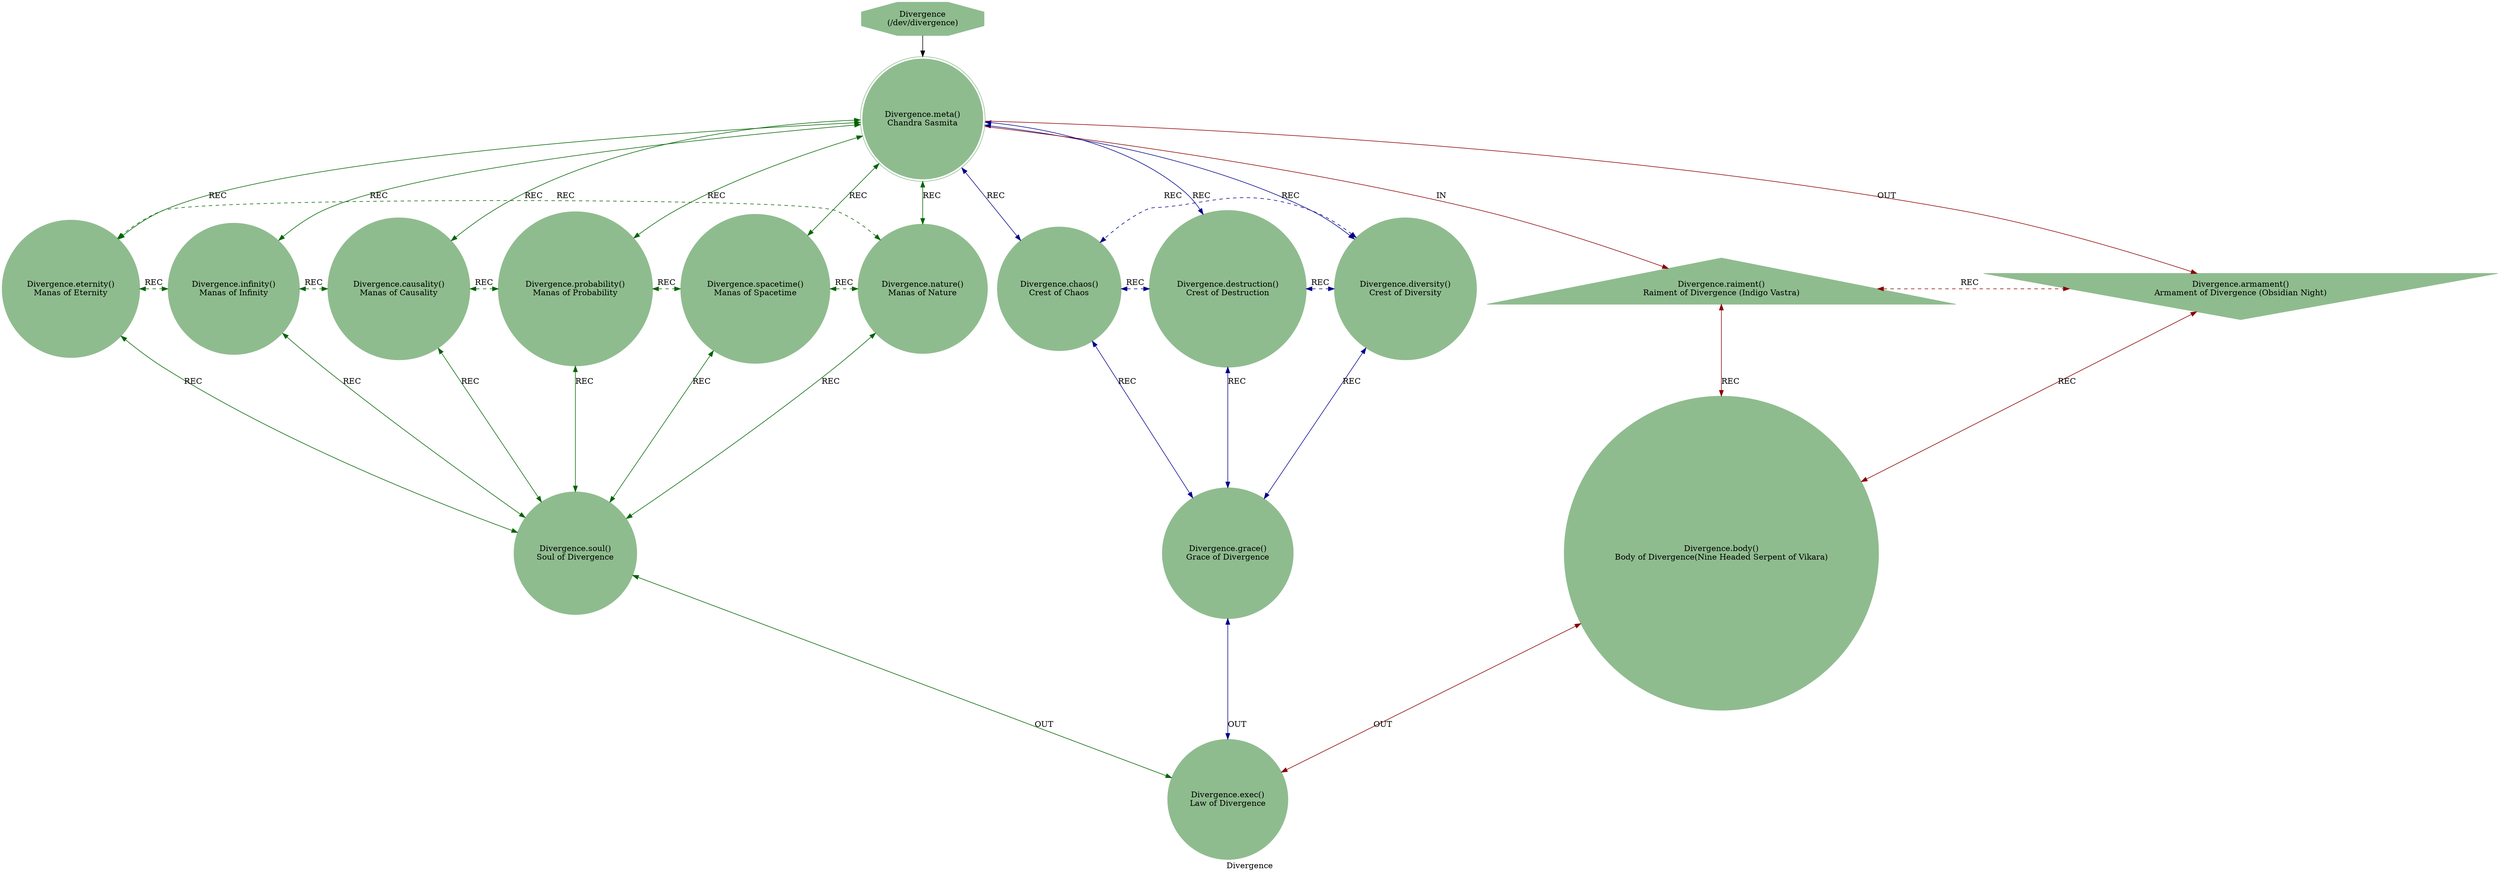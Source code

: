 strict digraph DivergenceEngine {
    label = "Divergence";
    style = filled;
    color = blue;
    comment = "";
    node [shape = polygon; sides = 8; style = filled; color = darkseagreen;];
    
    spark_7_mythos_t [label = "Divergence\n(/dev/divergence)";];
    
    // r0::meta();r1,r2,r4,r8,r7,r5;r3,r6,r;ra::receive(),rb::send(),rc::dispatch(),rd::commit(),re::serve(),rf::exec()
    spark_0_divergence_t [label = "Divergence.meta()\nChandra Sasmita";comment = "";shape = doublecircle;];
    spark_1_divergence_t [label = "Divergence.eternity()\nManas of Eternity";comment = "";shape = circle;];
    spark_2_divergence_t [label = "Divergence.infinity()\nManas of Infinity";comment = "";shape = circle;];
    spark_4_divergence_t [label = "Divergence.causality()\nManas of Causality";comment = "";shape = circle;];
    spark_8_divergence_t [label = "Divergence.probability()\nManas of Probability";comment = "";shape = circle;];
    spark_7_divergence_t [label = "Divergence.spacetime()\nManas of Spacetime";comment = "";shape = circle;];
    spark_5_divergence_t [label = "Divergence.nature()\nManas of Nature";comment = "";shape = circle;];
    spark_3_divergence_t [label = "Divergence.chaos()\nCrest of Chaos";comment = "";shape = circle;];
    spark_6_divergence_t [label = "Divergence.destruction()\nCrest of Destruction";comment = "";shape = circle;];
    spark_9_divergence_t [label = "Divergence.diversity()\nCrest of Diversity";comment = "";shape = circle;];
    spark_a_divergence_t [label = "Divergence.raiment()\nRaiment of Divergence (Indigo Vastra)";comment = "";shape = triangle;];
    spark_b_divergence_t [label = "Divergence.armament()\nArmament of Divergence (Obsidian Night)";comment = "";shape = invtriangle;];
    spark_c_divergence_t [label = "Divergence.body()\nBody of Divergence(Nine Headed Serpent of Vikara)";comment = "";shape = circle;];
    spark_d_divergence_t [label = "Divergence.soul()\nSoul of Divergence";comment = "";shape = circle;];
    spark_e_divergence_t [label = "Divergence.grace()\nGrace of Divergence";comment = "";shape = circle;];
    spark_f_divergence_t [label = "Divergence.exec()\nLaw of Divergence";comment = "";shape = circle;];
    
    // IN = Input
    // OUT = Output
    // REC = Recursion
    spark_7_mythos_t -> spark_0_divergence_t;
    spark_0_divergence_t -> spark_a_divergence_t [label = "IN"; color = darkred; comment = "";];
    spark_0_divergence_t -> spark_b_divergence_t [label = "OUT"; color = darkred; comment = "";];
    spark_0_divergence_t -> {spark_3_divergence_t spark_6_divergence_t spark_9_divergence_t} [label = "REC"; color = darkblue; comment = ""; dir = both;];
    spark_0_divergence_t -> {spark_1_divergence_t spark_2_divergence_t spark_4_divergence_t spark_8_divergence_t spark_7_divergence_t spark_5_divergence_t} [label = "REC"; color = darkgreen; comment = ""; dir = both;];
    
    {spark_a_divergence_t spark_b_divergence_t} -> spark_c_divergence_t [label = "REC"; color = darkred; comment = ""; dir = both;];
    {spark_1_divergence_t spark_2_divergence_t spark_4_divergence_t spark_8_divergence_t spark_7_divergence_t spark_5_divergence_t} -> spark_d_divergence_t [label = "REC"; color = darkgreen; comment = ""; dir = both;];
    {spark_3_divergence_t spark_6_divergence_t spark_9_divergence_t} -> spark_e_divergence_t [label = "REC"; color = darkblue; comment = ""; dir = both;];
    
    spark_1_divergence_t -> spark_2_divergence_t -> spark_4_divergence_t -> spark_8_divergence_t -> spark_7_divergence_t -> spark_5_divergence_t -> spark_1_divergence_t [label = "REC"; color = darkgreen; comment = ""; style = dashed; constraint = false; dir = both;];
    spark_3_divergence_t -> spark_6_divergence_t -> spark_9_divergence_t -> spark_3_divergence_t [label = "REC"; color = darkblue; comment = ""; style = dashed; constraint = false; dir = both;];
    spark_a_divergence_t -> spark_b_divergence_t [label = "REC"; color = darkred; comment = ""; constraint = false; style = dashed; dir = both;];
    
    spark_c_divergence_t -> spark_f_divergence_t [label = "OUT"; color = darkred; comment = ""; dir = both;];
    spark_d_divergence_t -> spark_f_divergence_t [label = "OUT"; color = darkgreen; comment = ""; dir = both;];
    spark_e_divergence_t -> spark_f_divergence_t [label = "OUT"; color = darkblue; comment = ""; dir = both;];
}